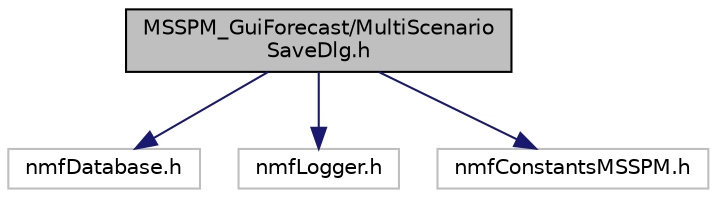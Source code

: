 digraph "MSSPM_GuiForecast/MultiScenarioSaveDlg.h"
{
 // LATEX_PDF_SIZE
  edge [fontname="Helvetica",fontsize="10",labelfontname="Helvetica",labelfontsize="10"];
  node [fontname="Helvetica",fontsize="10",shape=record];
  Node1 [label="MSSPM_GuiForecast/MultiScenario\lSaveDlg.h",height=0.2,width=0.4,color="black", fillcolor="grey75", style="filled", fontcolor="black",tooltip="GUI definition for the MultiScenarioSaveDlg widget class."];
  Node1 -> Node2 [color="midnightblue",fontsize="10",style="solid",fontname="Helvetica"];
  Node2 [label="nmfDatabase.h",height=0.2,width=0.4,color="grey75", fillcolor="white", style="filled",tooltip=" "];
  Node1 -> Node3 [color="midnightblue",fontsize="10",style="solid",fontname="Helvetica"];
  Node3 [label="nmfLogger.h",height=0.2,width=0.4,color="grey75", fillcolor="white", style="filled",tooltip=" "];
  Node1 -> Node4 [color="midnightblue",fontsize="10",style="solid",fontname="Helvetica"];
  Node4 [label="nmfConstantsMSSPM.h",height=0.2,width=0.4,color="grey75", fillcolor="white", style="filled",tooltip=" "];
}
